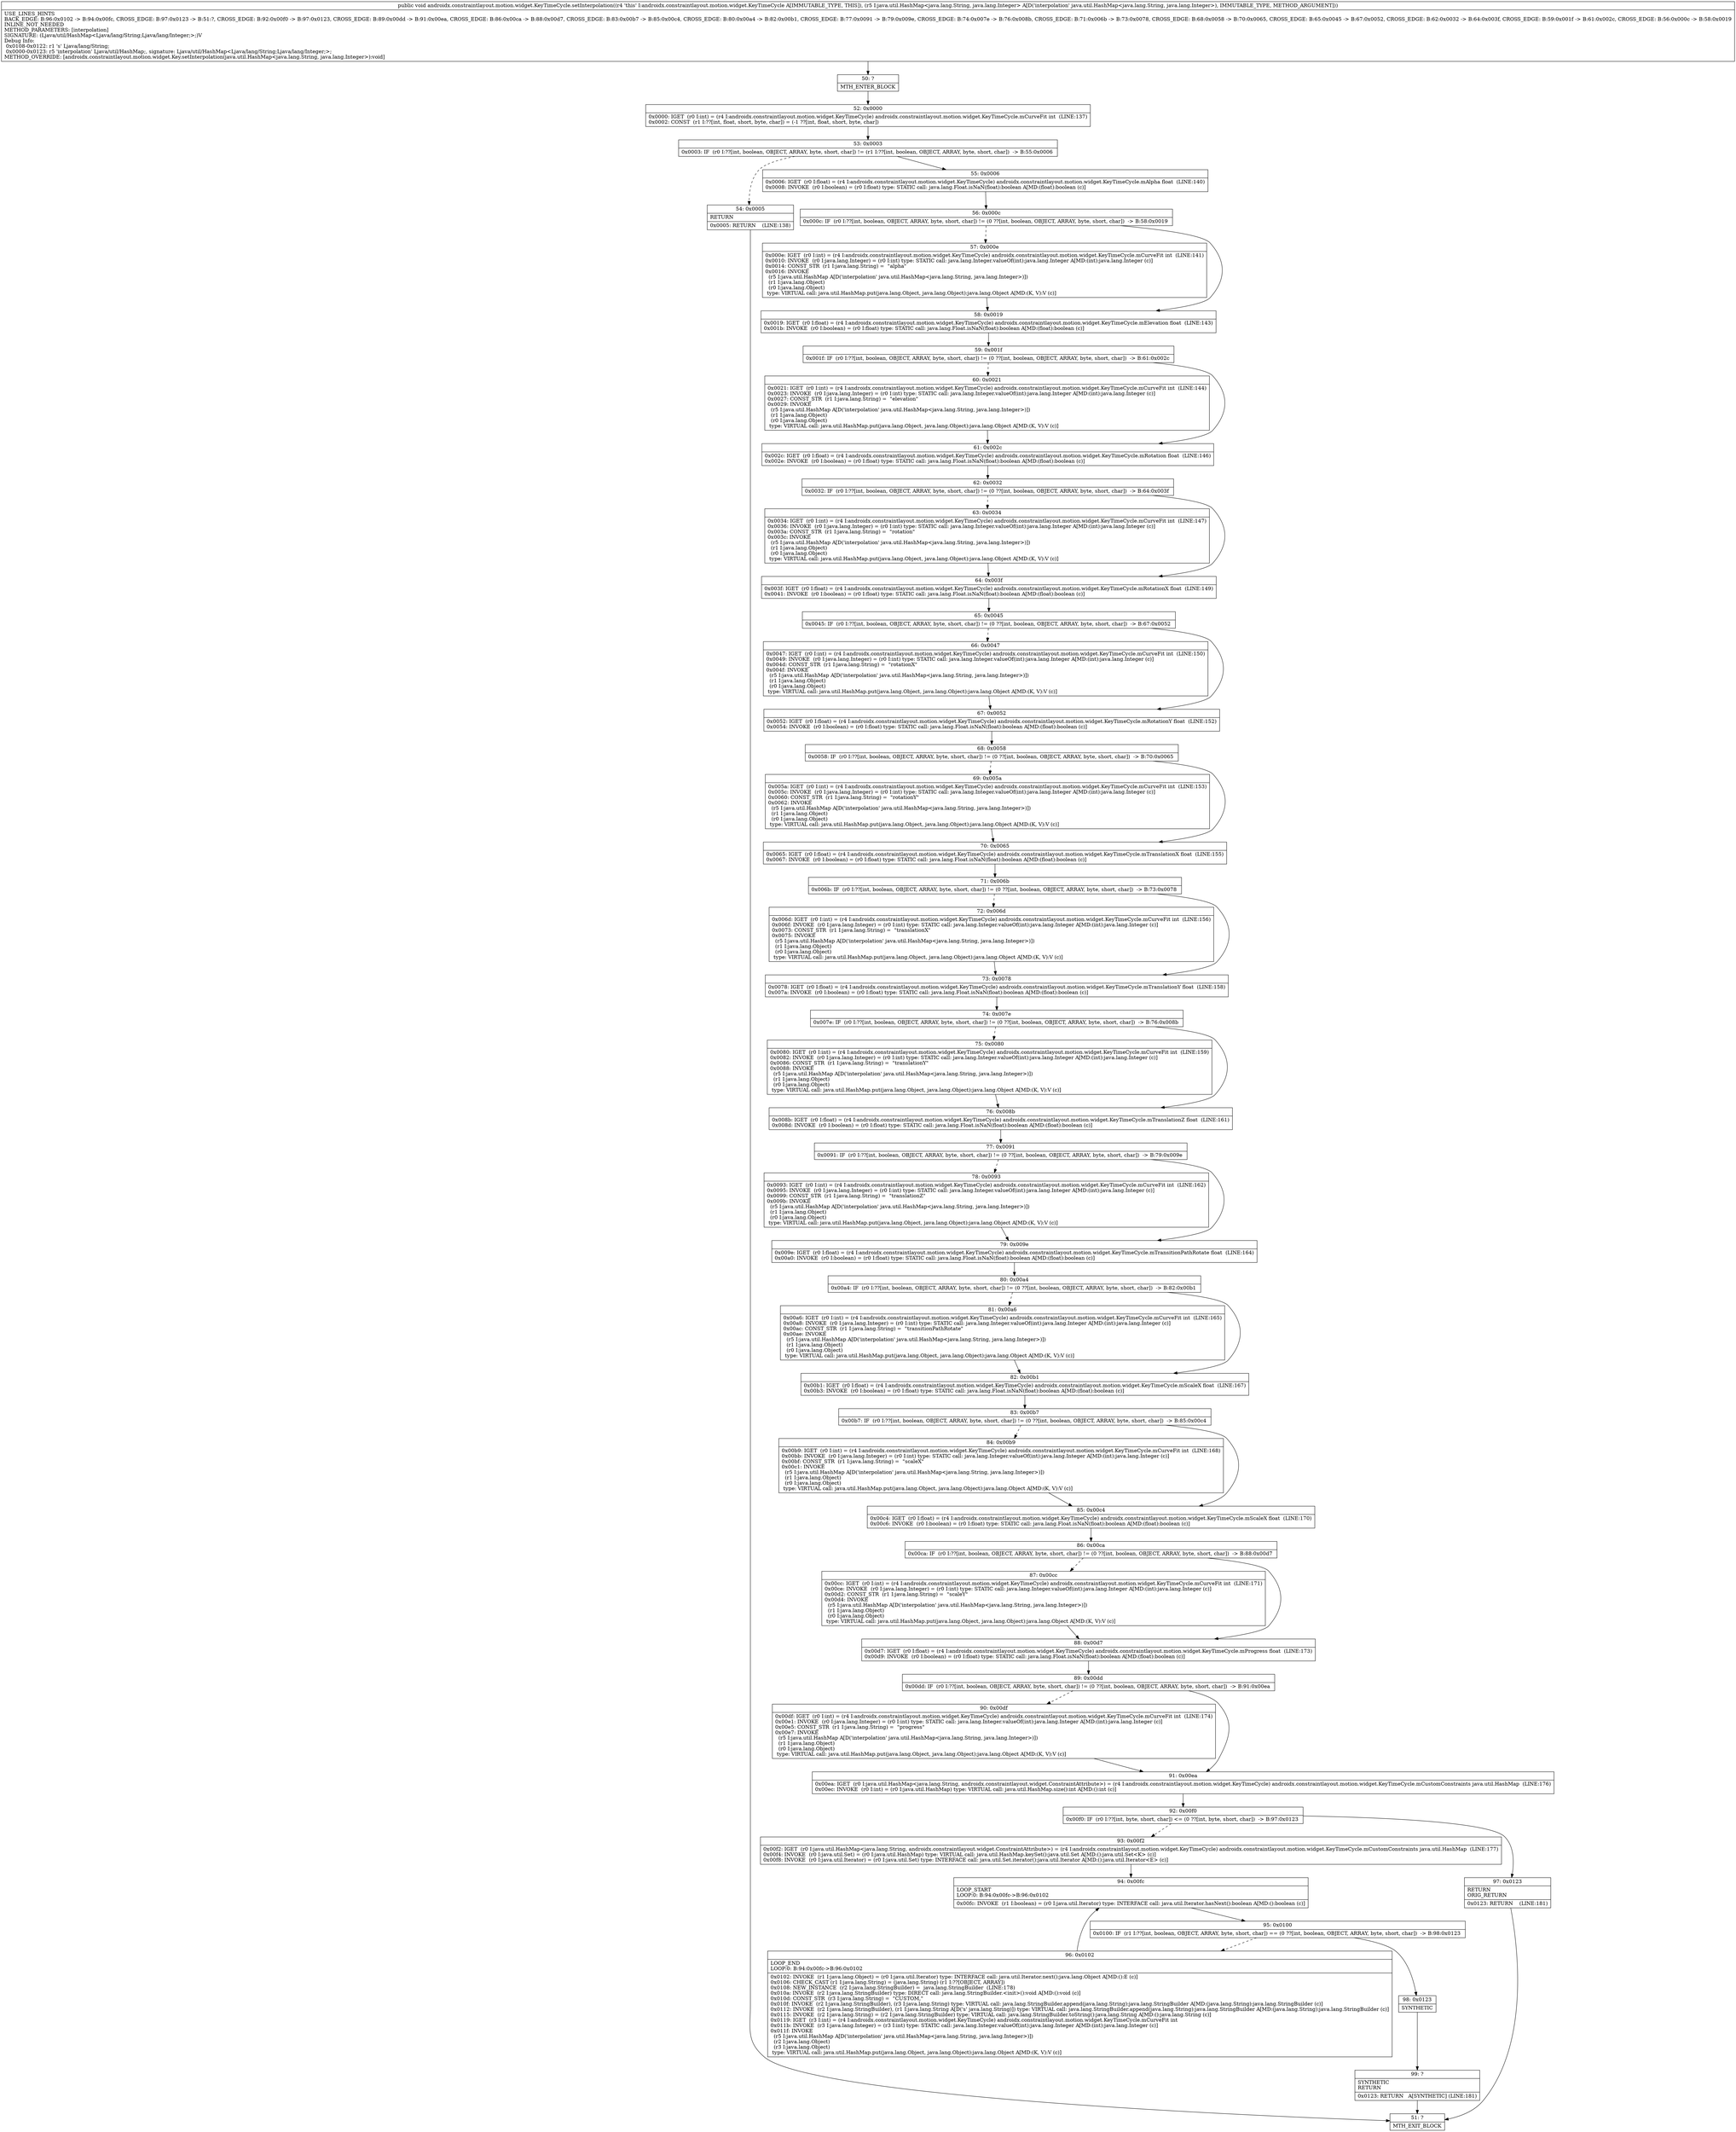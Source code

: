 digraph "CFG forandroidx.constraintlayout.motion.widget.KeyTimeCycle.setInterpolation(Ljava\/util\/HashMap;)V" {
Node_50 [shape=record,label="{50\:\ ?|MTH_ENTER_BLOCK\l}"];
Node_52 [shape=record,label="{52\:\ 0x0000|0x0000: IGET  (r0 I:int) = (r4 I:androidx.constraintlayout.motion.widget.KeyTimeCycle) androidx.constraintlayout.motion.widget.KeyTimeCycle.mCurveFit int  (LINE:137)\l0x0002: CONST  (r1 I:??[int, float, short, byte, char]) = (\-1 ??[int, float, short, byte, char]) \l}"];
Node_53 [shape=record,label="{53\:\ 0x0003|0x0003: IF  (r0 I:??[int, boolean, OBJECT, ARRAY, byte, short, char]) != (r1 I:??[int, boolean, OBJECT, ARRAY, byte, short, char])  \-\> B:55:0x0006 \l}"];
Node_54 [shape=record,label="{54\:\ 0x0005|RETURN\l|0x0005: RETURN    (LINE:138)\l}"];
Node_51 [shape=record,label="{51\:\ ?|MTH_EXIT_BLOCK\l}"];
Node_55 [shape=record,label="{55\:\ 0x0006|0x0006: IGET  (r0 I:float) = (r4 I:androidx.constraintlayout.motion.widget.KeyTimeCycle) androidx.constraintlayout.motion.widget.KeyTimeCycle.mAlpha float  (LINE:140)\l0x0008: INVOKE  (r0 I:boolean) = (r0 I:float) type: STATIC call: java.lang.Float.isNaN(float):boolean A[MD:(float):boolean (c)]\l}"];
Node_56 [shape=record,label="{56\:\ 0x000c|0x000c: IF  (r0 I:??[int, boolean, OBJECT, ARRAY, byte, short, char]) != (0 ??[int, boolean, OBJECT, ARRAY, byte, short, char])  \-\> B:58:0x0019 \l}"];
Node_57 [shape=record,label="{57\:\ 0x000e|0x000e: IGET  (r0 I:int) = (r4 I:androidx.constraintlayout.motion.widget.KeyTimeCycle) androidx.constraintlayout.motion.widget.KeyTimeCycle.mCurveFit int  (LINE:141)\l0x0010: INVOKE  (r0 I:java.lang.Integer) = (r0 I:int) type: STATIC call: java.lang.Integer.valueOf(int):java.lang.Integer A[MD:(int):java.lang.Integer (c)]\l0x0014: CONST_STR  (r1 I:java.lang.String) =  \"alpha\" \l0x0016: INVOKE  \l  (r5 I:java.util.HashMap A[D('interpolation' java.util.HashMap\<java.lang.String, java.lang.Integer\>)])\l  (r1 I:java.lang.Object)\l  (r0 I:java.lang.Object)\l type: VIRTUAL call: java.util.HashMap.put(java.lang.Object, java.lang.Object):java.lang.Object A[MD:(K, V):V (c)]\l}"];
Node_58 [shape=record,label="{58\:\ 0x0019|0x0019: IGET  (r0 I:float) = (r4 I:androidx.constraintlayout.motion.widget.KeyTimeCycle) androidx.constraintlayout.motion.widget.KeyTimeCycle.mElevation float  (LINE:143)\l0x001b: INVOKE  (r0 I:boolean) = (r0 I:float) type: STATIC call: java.lang.Float.isNaN(float):boolean A[MD:(float):boolean (c)]\l}"];
Node_59 [shape=record,label="{59\:\ 0x001f|0x001f: IF  (r0 I:??[int, boolean, OBJECT, ARRAY, byte, short, char]) != (0 ??[int, boolean, OBJECT, ARRAY, byte, short, char])  \-\> B:61:0x002c \l}"];
Node_60 [shape=record,label="{60\:\ 0x0021|0x0021: IGET  (r0 I:int) = (r4 I:androidx.constraintlayout.motion.widget.KeyTimeCycle) androidx.constraintlayout.motion.widget.KeyTimeCycle.mCurveFit int  (LINE:144)\l0x0023: INVOKE  (r0 I:java.lang.Integer) = (r0 I:int) type: STATIC call: java.lang.Integer.valueOf(int):java.lang.Integer A[MD:(int):java.lang.Integer (c)]\l0x0027: CONST_STR  (r1 I:java.lang.String) =  \"elevation\" \l0x0029: INVOKE  \l  (r5 I:java.util.HashMap A[D('interpolation' java.util.HashMap\<java.lang.String, java.lang.Integer\>)])\l  (r1 I:java.lang.Object)\l  (r0 I:java.lang.Object)\l type: VIRTUAL call: java.util.HashMap.put(java.lang.Object, java.lang.Object):java.lang.Object A[MD:(K, V):V (c)]\l}"];
Node_61 [shape=record,label="{61\:\ 0x002c|0x002c: IGET  (r0 I:float) = (r4 I:androidx.constraintlayout.motion.widget.KeyTimeCycle) androidx.constraintlayout.motion.widget.KeyTimeCycle.mRotation float  (LINE:146)\l0x002e: INVOKE  (r0 I:boolean) = (r0 I:float) type: STATIC call: java.lang.Float.isNaN(float):boolean A[MD:(float):boolean (c)]\l}"];
Node_62 [shape=record,label="{62\:\ 0x0032|0x0032: IF  (r0 I:??[int, boolean, OBJECT, ARRAY, byte, short, char]) != (0 ??[int, boolean, OBJECT, ARRAY, byte, short, char])  \-\> B:64:0x003f \l}"];
Node_63 [shape=record,label="{63\:\ 0x0034|0x0034: IGET  (r0 I:int) = (r4 I:androidx.constraintlayout.motion.widget.KeyTimeCycle) androidx.constraintlayout.motion.widget.KeyTimeCycle.mCurveFit int  (LINE:147)\l0x0036: INVOKE  (r0 I:java.lang.Integer) = (r0 I:int) type: STATIC call: java.lang.Integer.valueOf(int):java.lang.Integer A[MD:(int):java.lang.Integer (c)]\l0x003a: CONST_STR  (r1 I:java.lang.String) =  \"rotation\" \l0x003c: INVOKE  \l  (r5 I:java.util.HashMap A[D('interpolation' java.util.HashMap\<java.lang.String, java.lang.Integer\>)])\l  (r1 I:java.lang.Object)\l  (r0 I:java.lang.Object)\l type: VIRTUAL call: java.util.HashMap.put(java.lang.Object, java.lang.Object):java.lang.Object A[MD:(K, V):V (c)]\l}"];
Node_64 [shape=record,label="{64\:\ 0x003f|0x003f: IGET  (r0 I:float) = (r4 I:androidx.constraintlayout.motion.widget.KeyTimeCycle) androidx.constraintlayout.motion.widget.KeyTimeCycle.mRotationX float  (LINE:149)\l0x0041: INVOKE  (r0 I:boolean) = (r0 I:float) type: STATIC call: java.lang.Float.isNaN(float):boolean A[MD:(float):boolean (c)]\l}"];
Node_65 [shape=record,label="{65\:\ 0x0045|0x0045: IF  (r0 I:??[int, boolean, OBJECT, ARRAY, byte, short, char]) != (0 ??[int, boolean, OBJECT, ARRAY, byte, short, char])  \-\> B:67:0x0052 \l}"];
Node_66 [shape=record,label="{66\:\ 0x0047|0x0047: IGET  (r0 I:int) = (r4 I:androidx.constraintlayout.motion.widget.KeyTimeCycle) androidx.constraintlayout.motion.widget.KeyTimeCycle.mCurveFit int  (LINE:150)\l0x0049: INVOKE  (r0 I:java.lang.Integer) = (r0 I:int) type: STATIC call: java.lang.Integer.valueOf(int):java.lang.Integer A[MD:(int):java.lang.Integer (c)]\l0x004d: CONST_STR  (r1 I:java.lang.String) =  \"rotationX\" \l0x004f: INVOKE  \l  (r5 I:java.util.HashMap A[D('interpolation' java.util.HashMap\<java.lang.String, java.lang.Integer\>)])\l  (r1 I:java.lang.Object)\l  (r0 I:java.lang.Object)\l type: VIRTUAL call: java.util.HashMap.put(java.lang.Object, java.lang.Object):java.lang.Object A[MD:(K, V):V (c)]\l}"];
Node_67 [shape=record,label="{67\:\ 0x0052|0x0052: IGET  (r0 I:float) = (r4 I:androidx.constraintlayout.motion.widget.KeyTimeCycle) androidx.constraintlayout.motion.widget.KeyTimeCycle.mRotationY float  (LINE:152)\l0x0054: INVOKE  (r0 I:boolean) = (r0 I:float) type: STATIC call: java.lang.Float.isNaN(float):boolean A[MD:(float):boolean (c)]\l}"];
Node_68 [shape=record,label="{68\:\ 0x0058|0x0058: IF  (r0 I:??[int, boolean, OBJECT, ARRAY, byte, short, char]) != (0 ??[int, boolean, OBJECT, ARRAY, byte, short, char])  \-\> B:70:0x0065 \l}"];
Node_69 [shape=record,label="{69\:\ 0x005a|0x005a: IGET  (r0 I:int) = (r4 I:androidx.constraintlayout.motion.widget.KeyTimeCycle) androidx.constraintlayout.motion.widget.KeyTimeCycle.mCurveFit int  (LINE:153)\l0x005c: INVOKE  (r0 I:java.lang.Integer) = (r0 I:int) type: STATIC call: java.lang.Integer.valueOf(int):java.lang.Integer A[MD:(int):java.lang.Integer (c)]\l0x0060: CONST_STR  (r1 I:java.lang.String) =  \"rotationY\" \l0x0062: INVOKE  \l  (r5 I:java.util.HashMap A[D('interpolation' java.util.HashMap\<java.lang.String, java.lang.Integer\>)])\l  (r1 I:java.lang.Object)\l  (r0 I:java.lang.Object)\l type: VIRTUAL call: java.util.HashMap.put(java.lang.Object, java.lang.Object):java.lang.Object A[MD:(K, V):V (c)]\l}"];
Node_70 [shape=record,label="{70\:\ 0x0065|0x0065: IGET  (r0 I:float) = (r4 I:androidx.constraintlayout.motion.widget.KeyTimeCycle) androidx.constraintlayout.motion.widget.KeyTimeCycle.mTranslationX float  (LINE:155)\l0x0067: INVOKE  (r0 I:boolean) = (r0 I:float) type: STATIC call: java.lang.Float.isNaN(float):boolean A[MD:(float):boolean (c)]\l}"];
Node_71 [shape=record,label="{71\:\ 0x006b|0x006b: IF  (r0 I:??[int, boolean, OBJECT, ARRAY, byte, short, char]) != (0 ??[int, boolean, OBJECT, ARRAY, byte, short, char])  \-\> B:73:0x0078 \l}"];
Node_72 [shape=record,label="{72\:\ 0x006d|0x006d: IGET  (r0 I:int) = (r4 I:androidx.constraintlayout.motion.widget.KeyTimeCycle) androidx.constraintlayout.motion.widget.KeyTimeCycle.mCurveFit int  (LINE:156)\l0x006f: INVOKE  (r0 I:java.lang.Integer) = (r0 I:int) type: STATIC call: java.lang.Integer.valueOf(int):java.lang.Integer A[MD:(int):java.lang.Integer (c)]\l0x0073: CONST_STR  (r1 I:java.lang.String) =  \"translationX\" \l0x0075: INVOKE  \l  (r5 I:java.util.HashMap A[D('interpolation' java.util.HashMap\<java.lang.String, java.lang.Integer\>)])\l  (r1 I:java.lang.Object)\l  (r0 I:java.lang.Object)\l type: VIRTUAL call: java.util.HashMap.put(java.lang.Object, java.lang.Object):java.lang.Object A[MD:(K, V):V (c)]\l}"];
Node_73 [shape=record,label="{73\:\ 0x0078|0x0078: IGET  (r0 I:float) = (r4 I:androidx.constraintlayout.motion.widget.KeyTimeCycle) androidx.constraintlayout.motion.widget.KeyTimeCycle.mTranslationY float  (LINE:158)\l0x007a: INVOKE  (r0 I:boolean) = (r0 I:float) type: STATIC call: java.lang.Float.isNaN(float):boolean A[MD:(float):boolean (c)]\l}"];
Node_74 [shape=record,label="{74\:\ 0x007e|0x007e: IF  (r0 I:??[int, boolean, OBJECT, ARRAY, byte, short, char]) != (0 ??[int, boolean, OBJECT, ARRAY, byte, short, char])  \-\> B:76:0x008b \l}"];
Node_75 [shape=record,label="{75\:\ 0x0080|0x0080: IGET  (r0 I:int) = (r4 I:androidx.constraintlayout.motion.widget.KeyTimeCycle) androidx.constraintlayout.motion.widget.KeyTimeCycle.mCurveFit int  (LINE:159)\l0x0082: INVOKE  (r0 I:java.lang.Integer) = (r0 I:int) type: STATIC call: java.lang.Integer.valueOf(int):java.lang.Integer A[MD:(int):java.lang.Integer (c)]\l0x0086: CONST_STR  (r1 I:java.lang.String) =  \"translationY\" \l0x0088: INVOKE  \l  (r5 I:java.util.HashMap A[D('interpolation' java.util.HashMap\<java.lang.String, java.lang.Integer\>)])\l  (r1 I:java.lang.Object)\l  (r0 I:java.lang.Object)\l type: VIRTUAL call: java.util.HashMap.put(java.lang.Object, java.lang.Object):java.lang.Object A[MD:(K, V):V (c)]\l}"];
Node_76 [shape=record,label="{76\:\ 0x008b|0x008b: IGET  (r0 I:float) = (r4 I:androidx.constraintlayout.motion.widget.KeyTimeCycle) androidx.constraintlayout.motion.widget.KeyTimeCycle.mTranslationZ float  (LINE:161)\l0x008d: INVOKE  (r0 I:boolean) = (r0 I:float) type: STATIC call: java.lang.Float.isNaN(float):boolean A[MD:(float):boolean (c)]\l}"];
Node_77 [shape=record,label="{77\:\ 0x0091|0x0091: IF  (r0 I:??[int, boolean, OBJECT, ARRAY, byte, short, char]) != (0 ??[int, boolean, OBJECT, ARRAY, byte, short, char])  \-\> B:79:0x009e \l}"];
Node_78 [shape=record,label="{78\:\ 0x0093|0x0093: IGET  (r0 I:int) = (r4 I:androidx.constraintlayout.motion.widget.KeyTimeCycle) androidx.constraintlayout.motion.widget.KeyTimeCycle.mCurveFit int  (LINE:162)\l0x0095: INVOKE  (r0 I:java.lang.Integer) = (r0 I:int) type: STATIC call: java.lang.Integer.valueOf(int):java.lang.Integer A[MD:(int):java.lang.Integer (c)]\l0x0099: CONST_STR  (r1 I:java.lang.String) =  \"translationZ\" \l0x009b: INVOKE  \l  (r5 I:java.util.HashMap A[D('interpolation' java.util.HashMap\<java.lang.String, java.lang.Integer\>)])\l  (r1 I:java.lang.Object)\l  (r0 I:java.lang.Object)\l type: VIRTUAL call: java.util.HashMap.put(java.lang.Object, java.lang.Object):java.lang.Object A[MD:(K, V):V (c)]\l}"];
Node_79 [shape=record,label="{79\:\ 0x009e|0x009e: IGET  (r0 I:float) = (r4 I:androidx.constraintlayout.motion.widget.KeyTimeCycle) androidx.constraintlayout.motion.widget.KeyTimeCycle.mTransitionPathRotate float  (LINE:164)\l0x00a0: INVOKE  (r0 I:boolean) = (r0 I:float) type: STATIC call: java.lang.Float.isNaN(float):boolean A[MD:(float):boolean (c)]\l}"];
Node_80 [shape=record,label="{80\:\ 0x00a4|0x00a4: IF  (r0 I:??[int, boolean, OBJECT, ARRAY, byte, short, char]) != (0 ??[int, boolean, OBJECT, ARRAY, byte, short, char])  \-\> B:82:0x00b1 \l}"];
Node_81 [shape=record,label="{81\:\ 0x00a6|0x00a6: IGET  (r0 I:int) = (r4 I:androidx.constraintlayout.motion.widget.KeyTimeCycle) androidx.constraintlayout.motion.widget.KeyTimeCycle.mCurveFit int  (LINE:165)\l0x00a8: INVOKE  (r0 I:java.lang.Integer) = (r0 I:int) type: STATIC call: java.lang.Integer.valueOf(int):java.lang.Integer A[MD:(int):java.lang.Integer (c)]\l0x00ac: CONST_STR  (r1 I:java.lang.String) =  \"transitionPathRotate\" \l0x00ae: INVOKE  \l  (r5 I:java.util.HashMap A[D('interpolation' java.util.HashMap\<java.lang.String, java.lang.Integer\>)])\l  (r1 I:java.lang.Object)\l  (r0 I:java.lang.Object)\l type: VIRTUAL call: java.util.HashMap.put(java.lang.Object, java.lang.Object):java.lang.Object A[MD:(K, V):V (c)]\l}"];
Node_82 [shape=record,label="{82\:\ 0x00b1|0x00b1: IGET  (r0 I:float) = (r4 I:androidx.constraintlayout.motion.widget.KeyTimeCycle) androidx.constraintlayout.motion.widget.KeyTimeCycle.mScaleX float  (LINE:167)\l0x00b3: INVOKE  (r0 I:boolean) = (r0 I:float) type: STATIC call: java.lang.Float.isNaN(float):boolean A[MD:(float):boolean (c)]\l}"];
Node_83 [shape=record,label="{83\:\ 0x00b7|0x00b7: IF  (r0 I:??[int, boolean, OBJECT, ARRAY, byte, short, char]) != (0 ??[int, boolean, OBJECT, ARRAY, byte, short, char])  \-\> B:85:0x00c4 \l}"];
Node_84 [shape=record,label="{84\:\ 0x00b9|0x00b9: IGET  (r0 I:int) = (r4 I:androidx.constraintlayout.motion.widget.KeyTimeCycle) androidx.constraintlayout.motion.widget.KeyTimeCycle.mCurveFit int  (LINE:168)\l0x00bb: INVOKE  (r0 I:java.lang.Integer) = (r0 I:int) type: STATIC call: java.lang.Integer.valueOf(int):java.lang.Integer A[MD:(int):java.lang.Integer (c)]\l0x00bf: CONST_STR  (r1 I:java.lang.String) =  \"scaleX\" \l0x00c1: INVOKE  \l  (r5 I:java.util.HashMap A[D('interpolation' java.util.HashMap\<java.lang.String, java.lang.Integer\>)])\l  (r1 I:java.lang.Object)\l  (r0 I:java.lang.Object)\l type: VIRTUAL call: java.util.HashMap.put(java.lang.Object, java.lang.Object):java.lang.Object A[MD:(K, V):V (c)]\l}"];
Node_85 [shape=record,label="{85\:\ 0x00c4|0x00c4: IGET  (r0 I:float) = (r4 I:androidx.constraintlayout.motion.widget.KeyTimeCycle) androidx.constraintlayout.motion.widget.KeyTimeCycle.mScaleX float  (LINE:170)\l0x00c6: INVOKE  (r0 I:boolean) = (r0 I:float) type: STATIC call: java.lang.Float.isNaN(float):boolean A[MD:(float):boolean (c)]\l}"];
Node_86 [shape=record,label="{86\:\ 0x00ca|0x00ca: IF  (r0 I:??[int, boolean, OBJECT, ARRAY, byte, short, char]) != (0 ??[int, boolean, OBJECT, ARRAY, byte, short, char])  \-\> B:88:0x00d7 \l}"];
Node_87 [shape=record,label="{87\:\ 0x00cc|0x00cc: IGET  (r0 I:int) = (r4 I:androidx.constraintlayout.motion.widget.KeyTimeCycle) androidx.constraintlayout.motion.widget.KeyTimeCycle.mCurveFit int  (LINE:171)\l0x00ce: INVOKE  (r0 I:java.lang.Integer) = (r0 I:int) type: STATIC call: java.lang.Integer.valueOf(int):java.lang.Integer A[MD:(int):java.lang.Integer (c)]\l0x00d2: CONST_STR  (r1 I:java.lang.String) =  \"scaleY\" \l0x00d4: INVOKE  \l  (r5 I:java.util.HashMap A[D('interpolation' java.util.HashMap\<java.lang.String, java.lang.Integer\>)])\l  (r1 I:java.lang.Object)\l  (r0 I:java.lang.Object)\l type: VIRTUAL call: java.util.HashMap.put(java.lang.Object, java.lang.Object):java.lang.Object A[MD:(K, V):V (c)]\l}"];
Node_88 [shape=record,label="{88\:\ 0x00d7|0x00d7: IGET  (r0 I:float) = (r4 I:androidx.constraintlayout.motion.widget.KeyTimeCycle) androidx.constraintlayout.motion.widget.KeyTimeCycle.mProgress float  (LINE:173)\l0x00d9: INVOKE  (r0 I:boolean) = (r0 I:float) type: STATIC call: java.lang.Float.isNaN(float):boolean A[MD:(float):boolean (c)]\l}"];
Node_89 [shape=record,label="{89\:\ 0x00dd|0x00dd: IF  (r0 I:??[int, boolean, OBJECT, ARRAY, byte, short, char]) != (0 ??[int, boolean, OBJECT, ARRAY, byte, short, char])  \-\> B:91:0x00ea \l}"];
Node_90 [shape=record,label="{90\:\ 0x00df|0x00df: IGET  (r0 I:int) = (r4 I:androidx.constraintlayout.motion.widget.KeyTimeCycle) androidx.constraintlayout.motion.widget.KeyTimeCycle.mCurveFit int  (LINE:174)\l0x00e1: INVOKE  (r0 I:java.lang.Integer) = (r0 I:int) type: STATIC call: java.lang.Integer.valueOf(int):java.lang.Integer A[MD:(int):java.lang.Integer (c)]\l0x00e5: CONST_STR  (r1 I:java.lang.String) =  \"progress\" \l0x00e7: INVOKE  \l  (r5 I:java.util.HashMap A[D('interpolation' java.util.HashMap\<java.lang.String, java.lang.Integer\>)])\l  (r1 I:java.lang.Object)\l  (r0 I:java.lang.Object)\l type: VIRTUAL call: java.util.HashMap.put(java.lang.Object, java.lang.Object):java.lang.Object A[MD:(K, V):V (c)]\l}"];
Node_91 [shape=record,label="{91\:\ 0x00ea|0x00ea: IGET  (r0 I:java.util.HashMap\<java.lang.String, androidx.constraintlayout.widget.ConstraintAttribute\>) = (r4 I:androidx.constraintlayout.motion.widget.KeyTimeCycle) androidx.constraintlayout.motion.widget.KeyTimeCycle.mCustomConstraints java.util.HashMap  (LINE:176)\l0x00ec: INVOKE  (r0 I:int) = (r0 I:java.util.HashMap) type: VIRTUAL call: java.util.HashMap.size():int A[MD:():int (c)]\l}"];
Node_92 [shape=record,label="{92\:\ 0x00f0|0x00f0: IF  (r0 I:??[int, byte, short, char]) \<= (0 ??[int, byte, short, char])  \-\> B:97:0x0123 \l}"];
Node_93 [shape=record,label="{93\:\ 0x00f2|0x00f2: IGET  (r0 I:java.util.HashMap\<java.lang.String, androidx.constraintlayout.widget.ConstraintAttribute\>) = (r4 I:androidx.constraintlayout.motion.widget.KeyTimeCycle) androidx.constraintlayout.motion.widget.KeyTimeCycle.mCustomConstraints java.util.HashMap  (LINE:177)\l0x00f4: INVOKE  (r0 I:java.util.Set) = (r0 I:java.util.HashMap) type: VIRTUAL call: java.util.HashMap.keySet():java.util.Set A[MD:():java.util.Set\<K\> (c)]\l0x00f8: INVOKE  (r0 I:java.util.Iterator) = (r0 I:java.util.Set) type: INTERFACE call: java.util.Set.iterator():java.util.Iterator A[MD:():java.util.Iterator\<E\> (c)]\l}"];
Node_94 [shape=record,label="{94\:\ 0x00fc|LOOP_START\lLOOP:0: B:94:0x00fc\-\>B:96:0x0102\l|0x00fc: INVOKE  (r1 I:boolean) = (r0 I:java.util.Iterator) type: INTERFACE call: java.util.Iterator.hasNext():boolean A[MD:():boolean (c)]\l}"];
Node_95 [shape=record,label="{95\:\ 0x0100|0x0100: IF  (r1 I:??[int, boolean, OBJECT, ARRAY, byte, short, char]) == (0 ??[int, boolean, OBJECT, ARRAY, byte, short, char])  \-\> B:98:0x0123 \l}"];
Node_96 [shape=record,label="{96\:\ 0x0102|LOOP_END\lLOOP:0: B:94:0x00fc\-\>B:96:0x0102\l|0x0102: INVOKE  (r1 I:java.lang.Object) = (r0 I:java.util.Iterator) type: INTERFACE call: java.util.Iterator.next():java.lang.Object A[MD:():E (c)]\l0x0106: CHECK_CAST (r1 I:java.lang.String) = (java.lang.String) (r1 I:??[OBJECT, ARRAY]) \l0x0108: NEW_INSTANCE  (r2 I:java.lang.StringBuilder) =  java.lang.StringBuilder  (LINE:178)\l0x010a: INVOKE  (r2 I:java.lang.StringBuilder) type: DIRECT call: java.lang.StringBuilder.\<init\>():void A[MD:():void (c)]\l0x010d: CONST_STR  (r3 I:java.lang.String) =  \"CUSTOM,\" \l0x010f: INVOKE  (r2 I:java.lang.StringBuilder), (r3 I:java.lang.String) type: VIRTUAL call: java.lang.StringBuilder.append(java.lang.String):java.lang.StringBuilder A[MD:(java.lang.String):java.lang.StringBuilder (c)]\l0x0112: INVOKE  (r2 I:java.lang.StringBuilder), (r1 I:java.lang.String A[D('s' java.lang.String)]) type: VIRTUAL call: java.lang.StringBuilder.append(java.lang.String):java.lang.StringBuilder A[MD:(java.lang.String):java.lang.StringBuilder (c)]\l0x0115: INVOKE  (r2 I:java.lang.String) = (r2 I:java.lang.StringBuilder) type: VIRTUAL call: java.lang.StringBuilder.toString():java.lang.String A[MD:():java.lang.String (c)]\l0x0119: IGET  (r3 I:int) = (r4 I:androidx.constraintlayout.motion.widget.KeyTimeCycle) androidx.constraintlayout.motion.widget.KeyTimeCycle.mCurveFit int \l0x011b: INVOKE  (r3 I:java.lang.Integer) = (r3 I:int) type: STATIC call: java.lang.Integer.valueOf(int):java.lang.Integer A[MD:(int):java.lang.Integer (c)]\l0x011f: INVOKE  \l  (r5 I:java.util.HashMap A[D('interpolation' java.util.HashMap\<java.lang.String, java.lang.Integer\>)])\l  (r2 I:java.lang.Object)\l  (r3 I:java.lang.Object)\l type: VIRTUAL call: java.util.HashMap.put(java.lang.Object, java.lang.Object):java.lang.Object A[MD:(K, V):V (c)]\l}"];
Node_98 [shape=record,label="{98\:\ 0x0123|SYNTHETIC\l}"];
Node_99 [shape=record,label="{99\:\ ?|SYNTHETIC\lRETURN\l|0x0123: RETURN   A[SYNTHETIC] (LINE:181)\l}"];
Node_97 [shape=record,label="{97\:\ 0x0123|RETURN\lORIG_RETURN\l|0x0123: RETURN    (LINE:181)\l}"];
MethodNode[shape=record,label="{public void androidx.constraintlayout.motion.widget.KeyTimeCycle.setInterpolation((r4 'this' I:androidx.constraintlayout.motion.widget.KeyTimeCycle A[IMMUTABLE_TYPE, THIS]), (r5 I:java.util.HashMap\<java.lang.String, java.lang.Integer\> A[D('interpolation' java.util.HashMap\<java.lang.String, java.lang.Integer\>), IMMUTABLE_TYPE, METHOD_ARGUMENT]))  | USE_LINES_HINTS\lBACK_EDGE: B:96:0x0102 \-\> B:94:0x00fc, CROSS_EDGE: B:97:0x0123 \-\> B:51:?, CROSS_EDGE: B:92:0x00f0 \-\> B:97:0x0123, CROSS_EDGE: B:89:0x00dd \-\> B:91:0x00ea, CROSS_EDGE: B:86:0x00ca \-\> B:88:0x00d7, CROSS_EDGE: B:83:0x00b7 \-\> B:85:0x00c4, CROSS_EDGE: B:80:0x00a4 \-\> B:82:0x00b1, CROSS_EDGE: B:77:0x0091 \-\> B:79:0x009e, CROSS_EDGE: B:74:0x007e \-\> B:76:0x008b, CROSS_EDGE: B:71:0x006b \-\> B:73:0x0078, CROSS_EDGE: B:68:0x0058 \-\> B:70:0x0065, CROSS_EDGE: B:65:0x0045 \-\> B:67:0x0052, CROSS_EDGE: B:62:0x0032 \-\> B:64:0x003f, CROSS_EDGE: B:59:0x001f \-\> B:61:0x002c, CROSS_EDGE: B:56:0x000c \-\> B:58:0x0019\lINLINE_NOT_NEEDED\lMETHOD_PARAMETERS: [interpolation]\lSIGNATURE: (Ljava\/util\/HashMap\<Ljava\/lang\/String;Ljava\/lang\/Integer;\>;)V\lDebug Info:\l  0x0108\-0x0122: r1 's' Ljava\/lang\/String;\l  0x0000\-0x0123: r5 'interpolation' Ljava\/util\/HashMap;, signature: Ljava\/util\/HashMap\<Ljava\/lang\/String;Ljava\/lang\/Integer;\>;\lMETHOD_OVERRIDE: [androidx.constraintlayout.motion.widget.Key.setInterpolation(java.util.HashMap\<java.lang.String, java.lang.Integer\>):void]\l}"];
MethodNode -> Node_50;Node_50 -> Node_52;
Node_52 -> Node_53;
Node_53 -> Node_54[style=dashed];
Node_53 -> Node_55;
Node_54 -> Node_51;
Node_55 -> Node_56;
Node_56 -> Node_57[style=dashed];
Node_56 -> Node_58;
Node_57 -> Node_58;
Node_58 -> Node_59;
Node_59 -> Node_60[style=dashed];
Node_59 -> Node_61;
Node_60 -> Node_61;
Node_61 -> Node_62;
Node_62 -> Node_63[style=dashed];
Node_62 -> Node_64;
Node_63 -> Node_64;
Node_64 -> Node_65;
Node_65 -> Node_66[style=dashed];
Node_65 -> Node_67;
Node_66 -> Node_67;
Node_67 -> Node_68;
Node_68 -> Node_69[style=dashed];
Node_68 -> Node_70;
Node_69 -> Node_70;
Node_70 -> Node_71;
Node_71 -> Node_72[style=dashed];
Node_71 -> Node_73;
Node_72 -> Node_73;
Node_73 -> Node_74;
Node_74 -> Node_75[style=dashed];
Node_74 -> Node_76;
Node_75 -> Node_76;
Node_76 -> Node_77;
Node_77 -> Node_78[style=dashed];
Node_77 -> Node_79;
Node_78 -> Node_79;
Node_79 -> Node_80;
Node_80 -> Node_81[style=dashed];
Node_80 -> Node_82;
Node_81 -> Node_82;
Node_82 -> Node_83;
Node_83 -> Node_84[style=dashed];
Node_83 -> Node_85;
Node_84 -> Node_85;
Node_85 -> Node_86;
Node_86 -> Node_87[style=dashed];
Node_86 -> Node_88;
Node_87 -> Node_88;
Node_88 -> Node_89;
Node_89 -> Node_90[style=dashed];
Node_89 -> Node_91;
Node_90 -> Node_91;
Node_91 -> Node_92;
Node_92 -> Node_93[style=dashed];
Node_92 -> Node_97;
Node_93 -> Node_94;
Node_94 -> Node_95;
Node_95 -> Node_96[style=dashed];
Node_95 -> Node_98;
Node_96 -> Node_94;
Node_98 -> Node_99;
Node_99 -> Node_51;
Node_97 -> Node_51;
}


